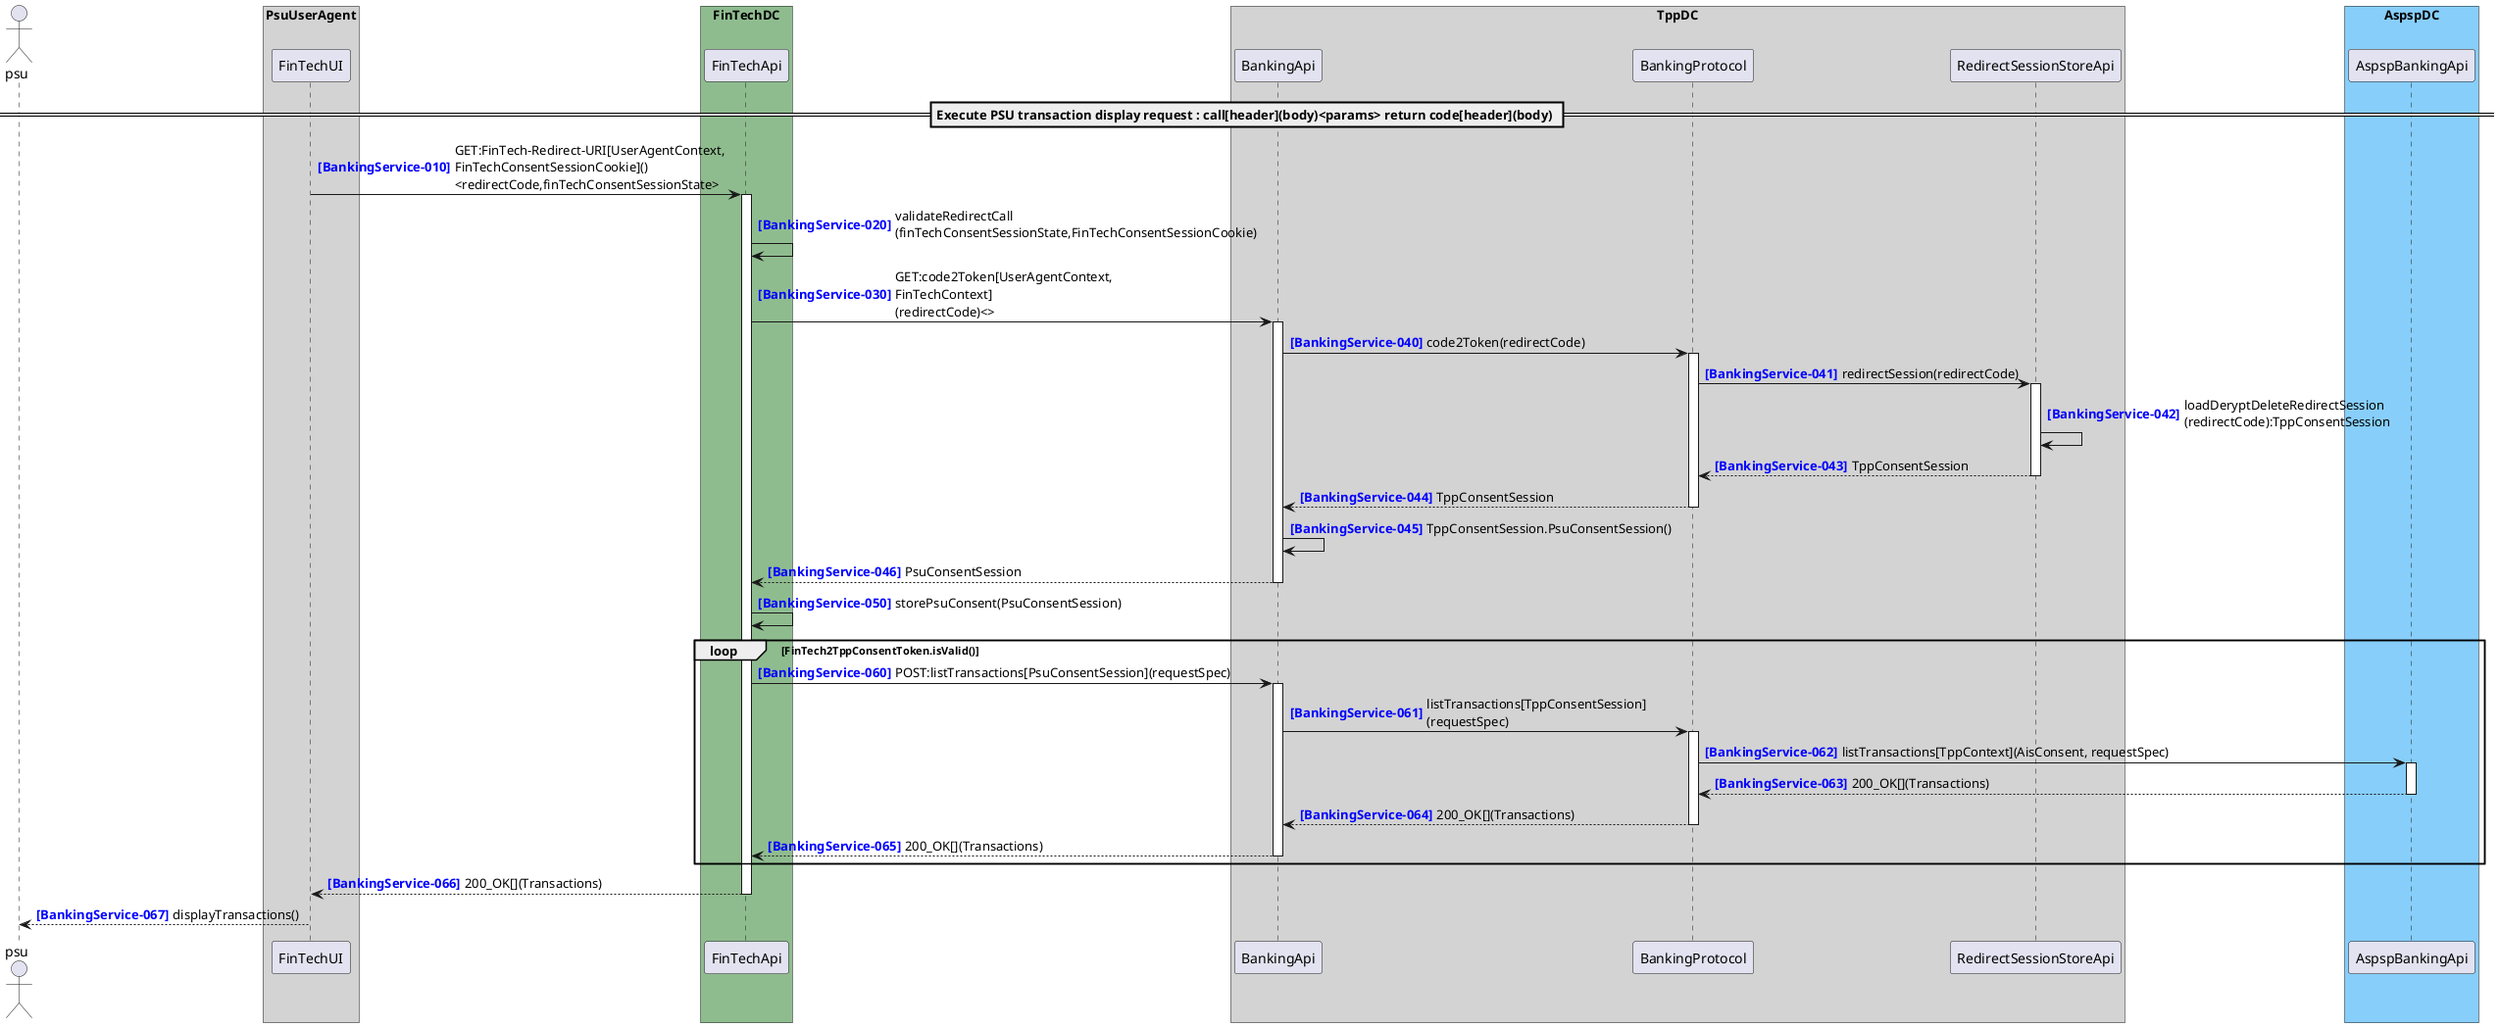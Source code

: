 @startuml

autonumber 10 10 "<b><color blue>[BankingService-000]"
actor psu

box "PsuUserAgent" #LightGray
    participant "FinTechUI" as FinTechUI
    'participant "ConsentAuthorisationUI" as ConsentAuthorisationUI
    'participant "OnlineBankingUI" as OnlineBankingUI
end box
box "FinTechDC" #DarkSeaGreen
    participant "FinTechApi" as FinTechApi
end box
box "TppDC" #LightGray
    participant "BankingApi" as BankingApi
    'participant "TppBankSearchApi" as TppBankSearchApi
    'participant "ConsentAuthorisationApi" as ConsentAuthorisationApi

    participant "BankingProtocol" as BankingProtocol
    participant "RedirectSessionStoreApi" as RedirectSessionStoreApi
end box
box "AspspDC" #LightSkyBlue
	participant "AspspBankingApi" as AspspBankingApi
    'participant "OnlineBankingApi" as OnlineBankingApi
end box

== Execute PSU transaction display request : call[header](body)<params> return code[header](body) ==

FinTechUI -> FinTechApi ++ : GET:FinTech-Redirect-URI[UserAgentContext,\nFinTechConsentSessionCookie]()\n<redirectCode,finTechConsentSessionState>
FinTechApi -> FinTechApi : validateRedirectCall\n(finTechConsentSessionState,FinTechConsentSessionCookie)
FinTechApi -> BankingApi ++ : GET:code2Token[UserAgentContext,\nFinTechContext]\n(redirectCode)<>
autonumber 40 1 "<b><color blue>[BankingService-000]"
BankingApi -> BankingProtocol ++ : code2Token(redirectCode)
BankingProtocol -> RedirectSessionStoreApi ++ : redirectSession(redirectCode)
RedirectSessionStoreApi -> RedirectSessionStoreApi : loadDeryptDeleteRedirectSession\n(redirectCode):TppConsentSession
return TppConsentSession
return TppConsentSession
BankingApi -> BankingApi: TppConsentSession.PsuConsentSession()
return PsuConsentSession
autonumber 50 10 "<b><color blue>[BankingService-000]"
FinTechApi -> FinTechApi : storePsuConsent(PsuConsentSession)
loop FinTech2TppConsentToken.isValid()
    autonumber 60 1 "<b><color blue>[BankingService-000]"
    FinTechApi -> BankingApi ++ : POST:listTransactions[PsuConsentSession](requestSpec)
    BankingApi -> BankingProtocol ++ : listTransactions[TppConsentSession]\n(requestSpec)
    BankingProtocol -> AspspBankingApi ++ : listTransactions[TppContext](AisConsent, requestSpec) 
    return 200_OK[](Transactions)
    return 200_OK[](Transactions)
    return 200_OK[](Transactions)
end
return 200_OK[](Transactions)
FinTechUI --> psu : displayTransactions()
@enduml
